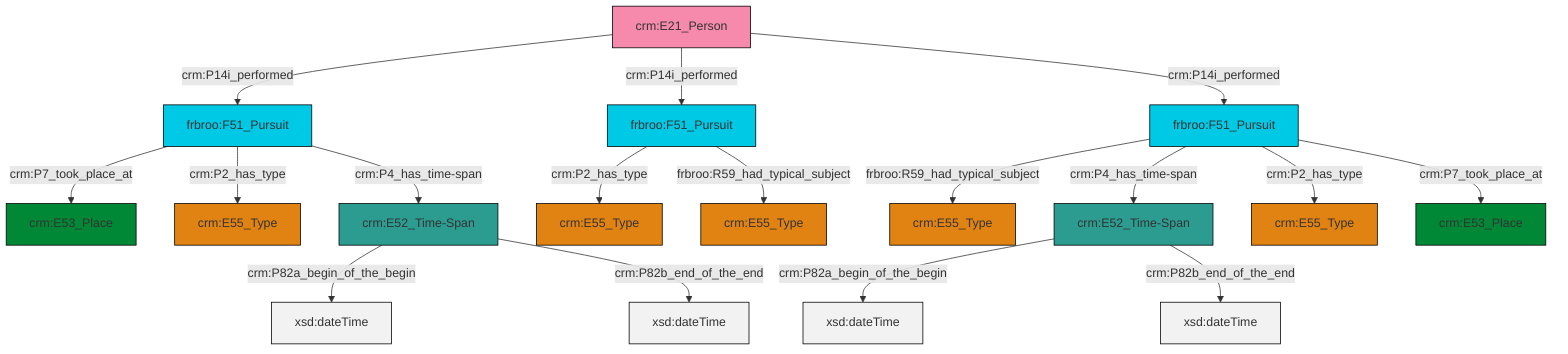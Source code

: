 graph TD
classDef Literal fill:#f2f2f2,stroke:#000000;
classDef CRM_Entity fill:#FFFFFF,stroke:#000000;
classDef Temporal_Entity fill:#00C9E6, stroke:#000000;
classDef Type fill:#E18312, stroke:#000000;
classDef Time-Span fill:#2C9C91, stroke:#000000;
classDef Appellation fill:#FFEB7F, stroke:#000000;
classDef Place fill:#008836, stroke:#000000;
classDef Persistent_Item fill:#B266B2, stroke:#000000;
classDef Conceptual_Object fill:#FFD700, stroke:#000000;
classDef Physical_Thing fill:#D2B48C, stroke:#000000;
classDef Actor fill:#f58aad, stroke:#000000;
classDef PC_Classes fill:#4ce600, stroke:#000000;
classDef Multi fill:#cccccc,stroke:#000000;

0["frbroo:F51_Pursuit"]:::Temporal_Entity -->|frbroo:R59_had_typical_subject| 1["crm:E55_Type"]:::Type
4["crm:E21_Person"]:::Actor -->|crm:P14i_performed| 5["frbroo:F51_Pursuit"]:::Temporal_Entity
5["frbroo:F51_Pursuit"]:::Temporal_Entity -->|crm:P7_took_place_at| 9["crm:E53_Place"]:::Place
5["frbroo:F51_Pursuit"]:::Temporal_Entity -->|crm:P2_has_type| 12["crm:E55_Type"]:::Type
4["crm:E21_Person"]:::Actor -->|crm:P14i_performed| 2["frbroo:F51_Pursuit"]:::Temporal_Entity
2["frbroo:F51_Pursuit"]:::Temporal_Entity -->|crm:P2_has_type| 13["crm:E55_Type"]:::Type
0["frbroo:F51_Pursuit"]:::Temporal_Entity -->|crm:P4_has_time-span| 17["crm:E52_Time-Span"]:::Time-Span
5["frbroo:F51_Pursuit"]:::Temporal_Entity -->|crm:P4_has_time-span| 18["crm:E52_Time-Span"]:::Time-Span
0["frbroo:F51_Pursuit"]:::Temporal_Entity -->|crm:P2_has_type| 14["crm:E55_Type"]:::Type
2["frbroo:F51_Pursuit"]:::Temporal_Entity -->|frbroo:R59_had_typical_subject| 6["crm:E55_Type"]:::Type
17["crm:E52_Time-Span"]:::Time-Span -->|crm:P82a_begin_of_the_begin| 21[xsd:dateTime]:::Literal
17["crm:E52_Time-Span"]:::Time-Span -->|crm:P82b_end_of_the_end| 23[xsd:dateTime]:::Literal
18["crm:E52_Time-Span"]:::Time-Span -->|crm:P82a_begin_of_the_begin| 26[xsd:dateTime]:::Literal
0["frbroo:F51_Pursuit"]:::Temporal_Entity -->|crm:P7_took_place_at| 10["crm:E53_Place"]:::Place
18["crm:E52_Time-Span"]:::Time-Span -->|crm:P82b_end_of_the_end| 30[xsd:dateTime]:::Literal
4["crm:E21_Person"]:::Actor -->|crm:P14i_performed| 0["frbroo:F51_Pursuit"]:::Temporal_Entity